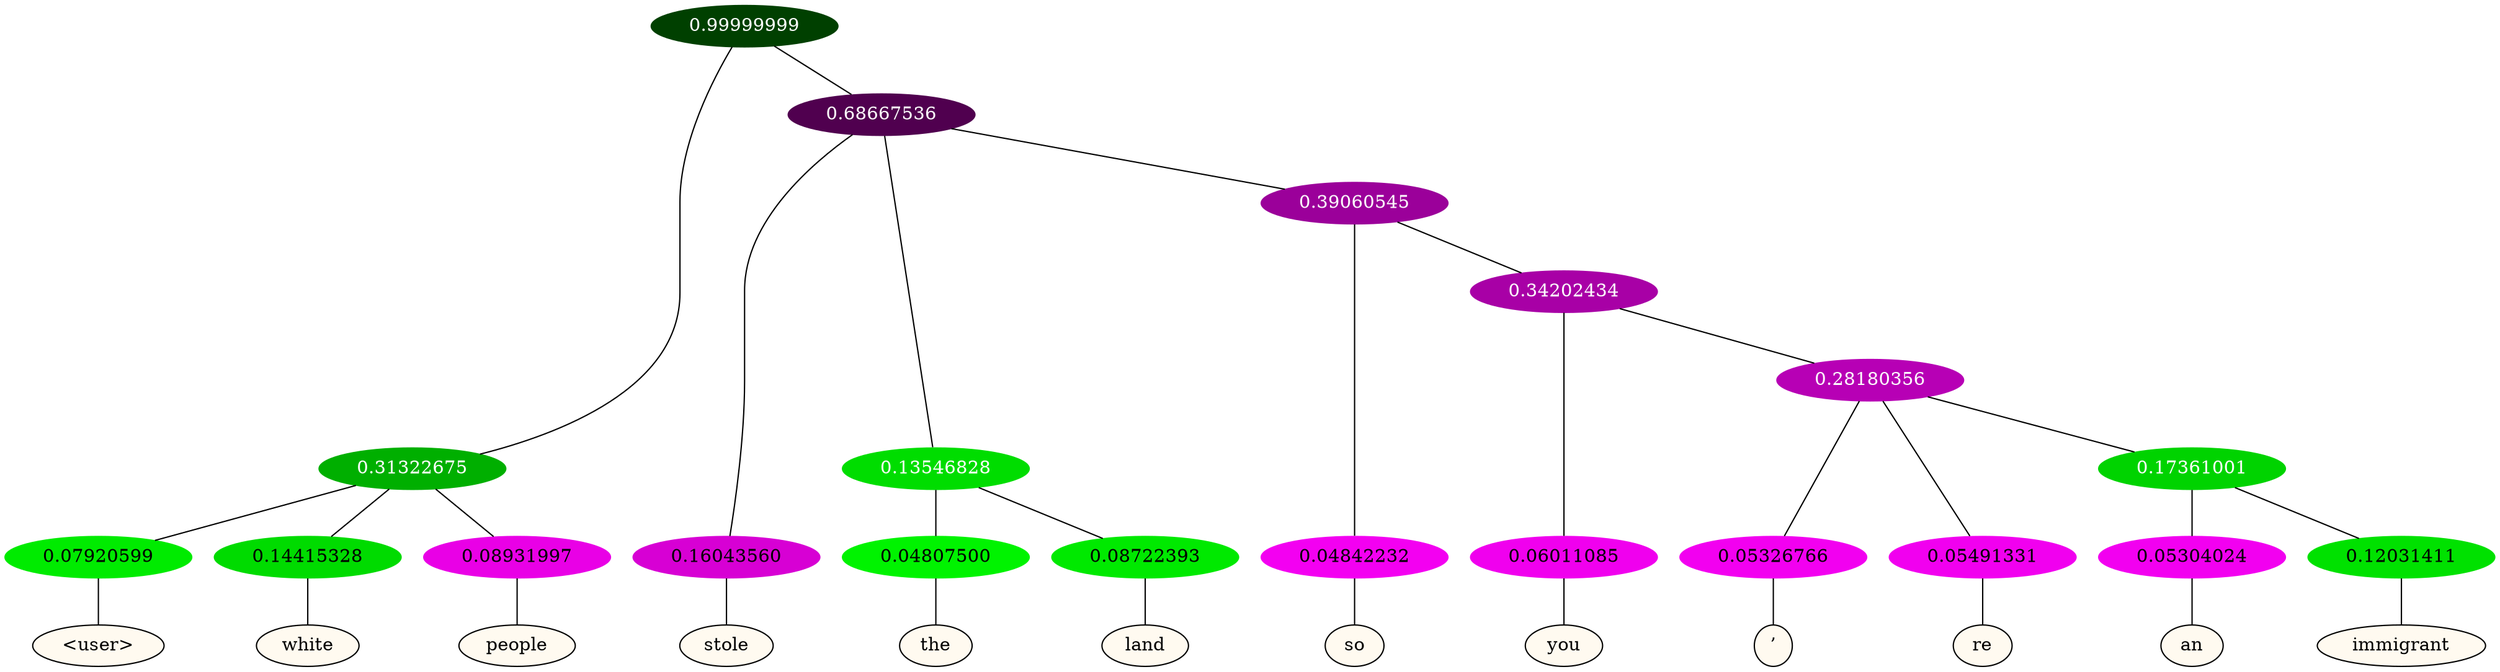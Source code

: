 graph {
	node [format=png height=0.15 nodesep=0.001 ordering=out overlap=prism overlap_scaling=0.01 ranksep=0.001 ratio=0.2 style=filled width=0.15]
	{
		rank=same
		a_w_3 [label="\<user\>" color=black fillcolor=floralwhite style="filled,solid"]
		a_w_4 [label=white color=black fillcolor=floralwhite style="filled,solid"]
		a_w_5 [label=people color=black fillcolor=floralwhite style="filled,solid"]
		a_w_6 [label=stole color=black fillcolor=floralwhite style="filled,solid"]
		a_w_9 [label=the color=black fillcolor=floralwhite style="filled,solid"]
		a_w_10 [label=land color=black fillcolor=floralwhite style="filled,solid"]
		a_w_11 [label=so color=black fillcolor=floralwhite style="filled,solid"]
		a_w_13 [label=you color=black fillcolor=floralwhite style="filled,solid"]
		a_w_15 [label="’" color=black fillcolor=floralwhite style="filled,solid"]
		a_w_16 [label=re color=black fillcolor=floralwhite style="filled,solid"]
		a_w_18 [label=an color=black fillcolor=floralwhite style="filled,solid"]
		a_w_19 [label=immigrant color=black fillcolor=floralwhite style="filled,solid"]
	}
	a_n_3 -- a_w_3
	a_n_4 -- a_w_4
	a_n_5 -- a_w_5
	a_n_6 -- a_w_6
	a_n_9 -- a_w_9
	a_n_10 -- a_w_10
	a_n_11 -- a_w_11
	a_n_13 -- a_w_13
	a_n_15 -- a_w_15
	a_n_16 -- a_w_16
	a_n_18 -- a_w_18
	a_n_19 -- a_w_19
	{
		rank=same
		a_n_3 [label=0.07920599 color="0.334 1.000 0.921" fontcolor=black]
		a_n_4 [label=0.14415328 color="0.334 1.000 0.856" fontcolor=black]
		a_n_5 [label=0.08931997 color="0.835 1.000 0.911" fontcolor=black]
		a_n_6 [label=0.16043560 color="0.835 1.000 0.840" fontcolor=black]
		a_n_9 [label=0.04807500 color="0.334 1.000 0.952" fontcolor=black]
		a_n_10 [label=0.08722393 color="0.334 1.000 0.913" fontcolor=black]
		a_n_11 [label=0.04842232 color="0.835 1.000 0.952" fontcolor=black]
		a_n_13 [label=0.06011085 color="0.835 1.000 0.940" fontcolor=black]
		a_n_15 [label=0.05326766 color="0.835 1.000 0.947" fontcolor=black]
		a_n_16 [label=0.05491331 color="0.835 1.000 0.945" fontcolor=black]
		a_n_18 [label=0.05304024 color="0.835 1.000 0.947" fontcolor=black]
		a_n_19 [label=0.12031411 color="0.334 1.000 0.880" fontcolor=black]
	}
	a_n_0 [label=0.99999999 color="0.334 1.000 0.250" fontcolor=grey99]
	a_n_1 [label=0.31322675 color="0.334 1.000 0.687" fontcolor=grey99]
	a_n_0 -- a_n_1
	a_n_2 [label=0.68667536 color="0.835 1.000 0.313" fontcolor=grey99]
	a_n_0 -- a_n_2
	a_n_1 -- a_n_3
	a_n_1 -- a_n_4
	a_n_1 -- a_n_5
	a_n_2 -- a_n_6
	a_n_7 [label=0.13546828 color="0.334 1.000 0.865" fontcolor=grey99]
	a_n_2 -- a_n_7
	a_n_8 [label=0.39060545 color="0.835 1.000 0.609" fontcolor=grey99]
	a_n_2 -- a_n_8
	a_n_7 -- a_n_9
	a_n_7 -- a_n_10
	a_n_8 -- a_n_11
	a_n_12 [label=0.34202434 color="0.835 1.000 0.658" fontcolor=grey99]
	a_n_8 -- a_n_12
	a_n_12 -- a_n_13
	a_n_14 [label=0.28180356 color="0.835 1.000 0.718" fontcolor=grey99]
	a_n_12 -- a_n_14
	a_n_14 -- a_n_15
	a_n_14 -- a_n_16
	a_n_17 [label=0.17361001 color="0.334 1.000 0.826" fontcolor=grey99]
	a_n_14 -- a_n_17
	a_n_17 -- a_n_18
	a_n_17 -- a_n_19
}
